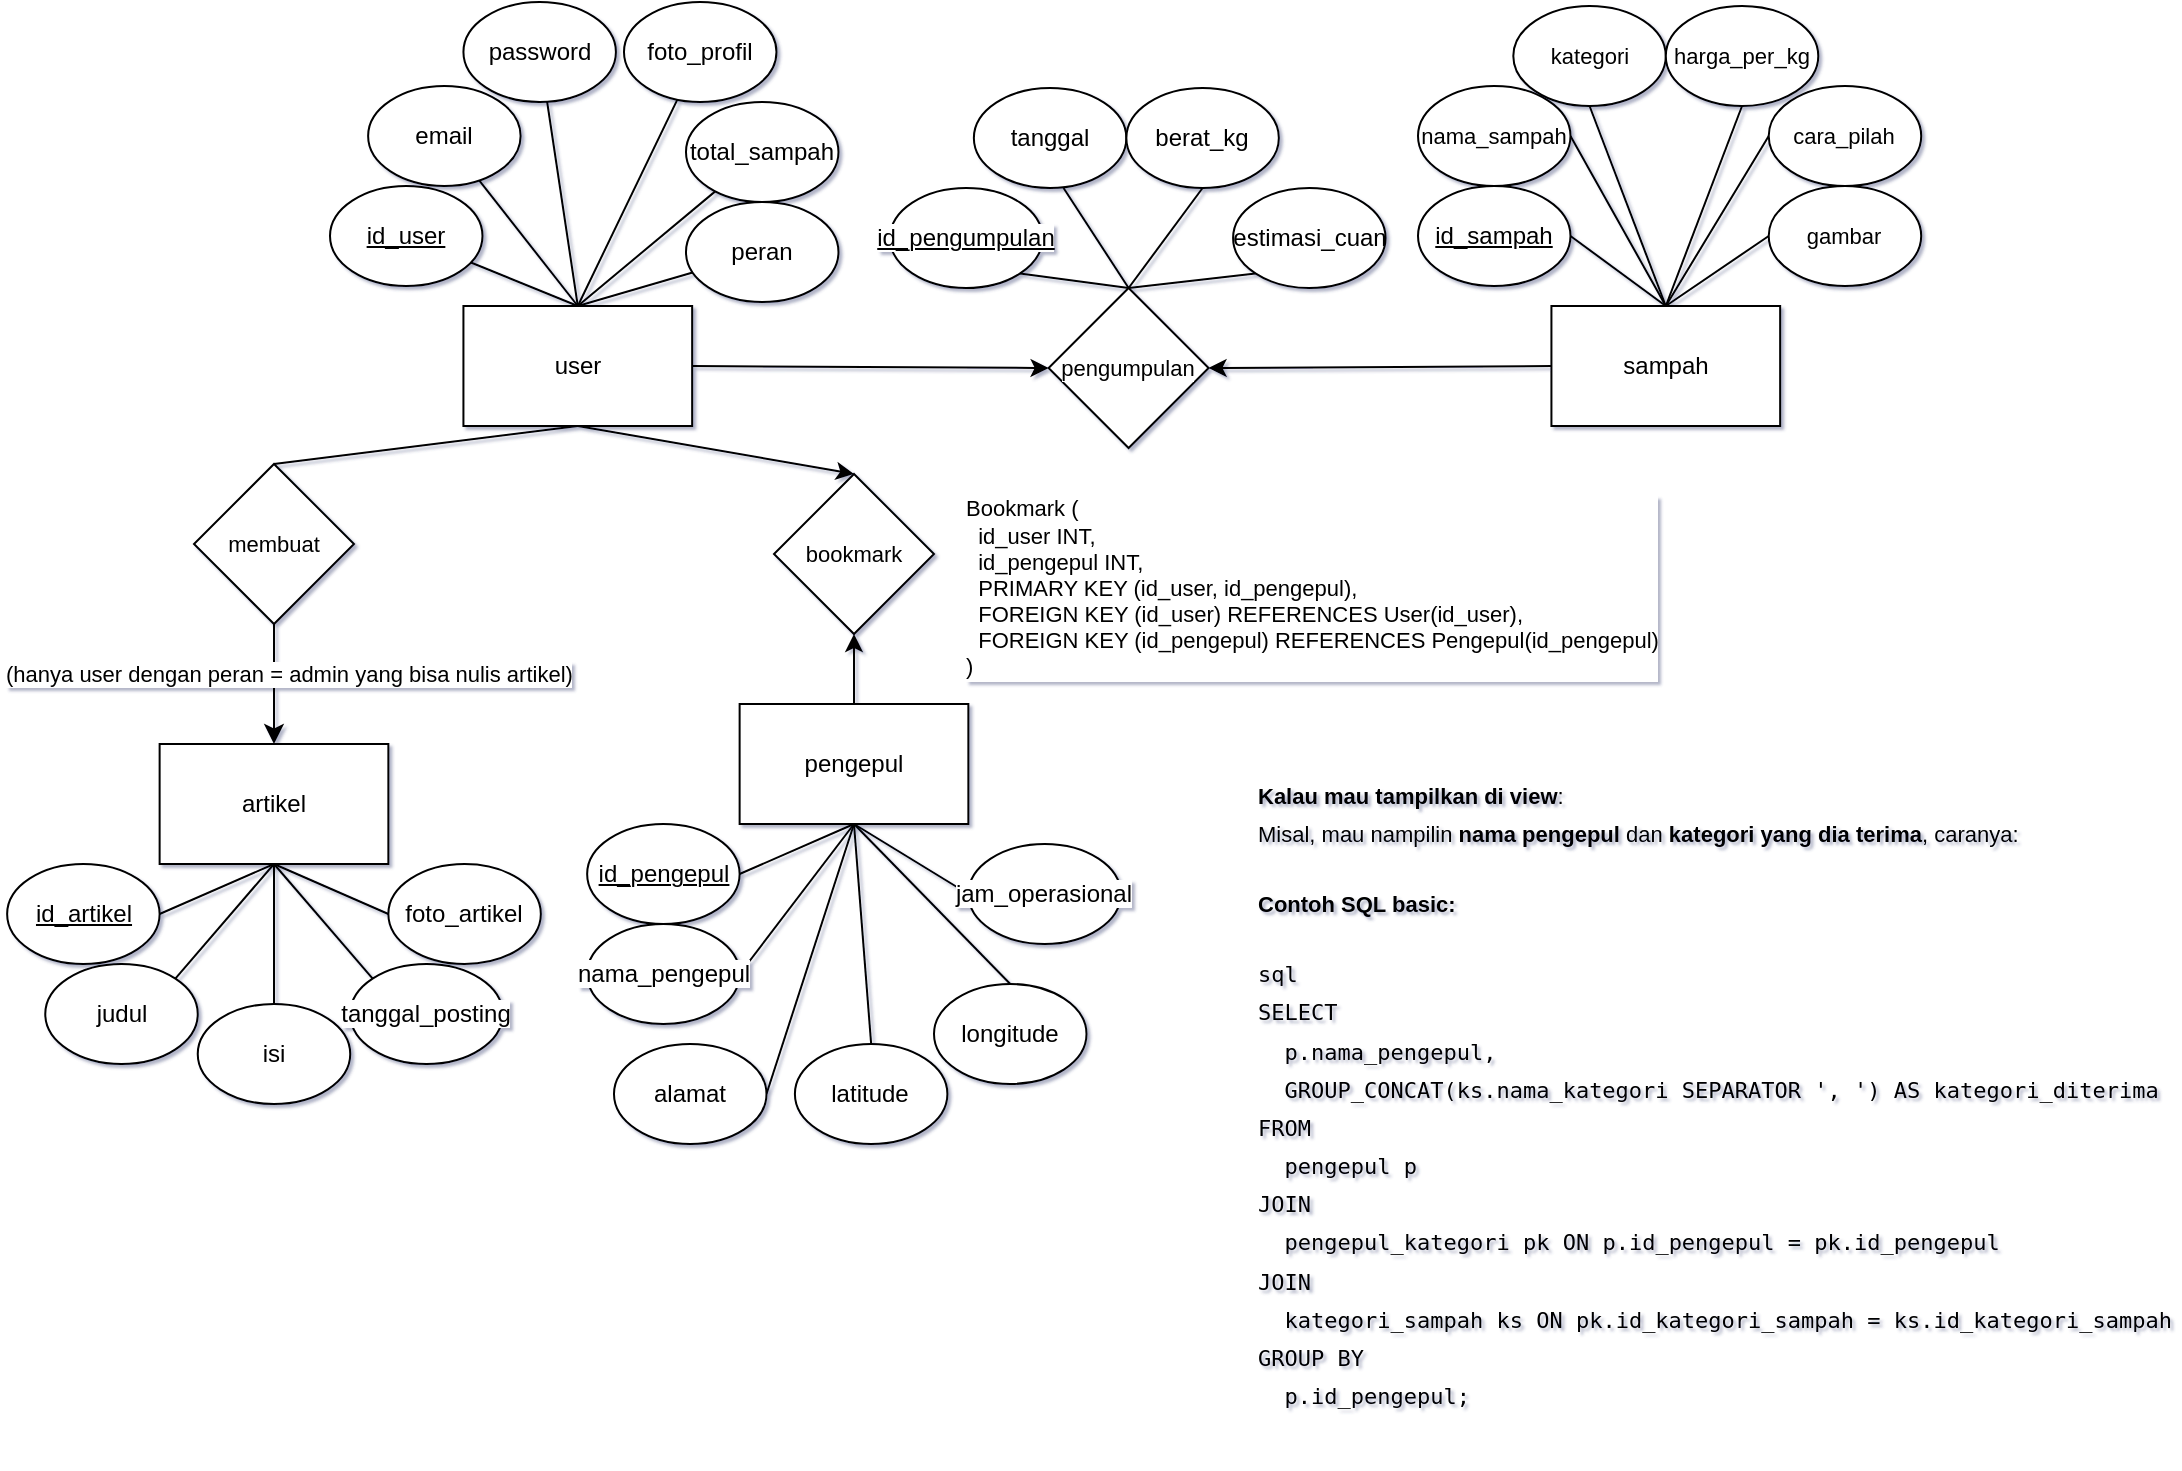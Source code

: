 <mxfile version="26.2.14">
  <diagram name="Halaman-1" id="1jP7CQmqH2I7gtZYVKXi">
    <mxGraphModel dx="1869" dy="610" grid="1" gridSize="10" guides="1" tooltips="1" connect="1" arrows="1" fold="1" page="1" pageScale="1" pageWidth="827" pageHeight="1169" background="none" math="0" shadow="1" adaptiveColors="none">
      <root>
        <mxCell id="0" />
        <mxCell id="1" parent="0" />
        <mxCell id="5mJazKWGb7rsvKPiT_g1-112" style="edgeStyle=none;shape=connector;rounded=0;orthogonalLoop=1;jettySize=auto;html=1;exitX=0.5;exitY=1;exitDx=0;exitDy=0;entryX=0.5;entryY=0;entryDx=0;entryDy=0;strokeColor=default;align=center;verticalAlign=middle;fontFamily=Helvetica;fontSize=11;fontColor=default;labelBackgroundColor=default;startFill=0;endArrow=classic;endSize=7;endFill=1;" parent="1" source="5mJazKWGb7rsvKPiT_g1-110" target="5mJazKWGb7rsvKPiT_g1-5" edge="1">
          <mxGeometry relative="1" as="geometry" />
        </mxCell>
        <mxCell id="5mJazKWGb7rsvKPiT_g1-110" value="membuat" style="rhombus;whiteSpace=wrap;html=1;fontFamily=Helvetica;fontSize=11;fontColor=default;labelBackgroundColor=default;" parent="1" vertex="1">
          <mxGeometry x="-160" y="280" width="80" height="80" as="geometry" />
        </mxCell>
        <mxCell id="5mJazKWGb7rsvKPiT_g1-111" style="edgeStyle=none;shape=connector;rounded=0;orthogonalLoop=1;jettySize=auto;html=1;exitX=0.5;exitY=1;exitDx=0;exitDy=0;entryX=0.5;entryY=0;entryDx=0;entryDy=0;strokeColor=default;align=center;verticalAlign=middle;fontFamily=Helvetica;fontSize=11;fontColor=default;labelBackgroundColor=default;startFill=0;endArrow=none;" parent="1" source="5mJazKWGb7rsvKPiT_g1-1" target="5mJazKWGb7rsvKPiT_g1-110" edge="1">
          <mxGeometry relative="1" as="geometry" />
        </mxCell>
        <mxCell id="5mJazKWGb7rsvKPiT_g1-84" value="" style="group;fillColor=none;gradientColor=none;" parent="1" connectable="0" vertex="1">
          <mxGeometry x="-253.43" y="420" width="266.854" height="180" as="geometry" />
        </mxCell>
        <mxCell id="5mJazKWGb7rsvKPiT_g1-5" value="artikel" style="whiteSpace=wrap;html=1;" parent="5mJazKWGb7rsvKPiT_g1-84" vertex="1">
          <mxGeometry x="76.244" width="114.366" height="60" as="geometry" />
        </mxCell>
        <mxCell id="5mJazKWGb7rsvKPiT_g1-59" style="edgeStyle=none;shape=connector;rounded=0;orthogonalLoop=1;jettySize=auto;html=1;exitX=1;exitY=0.5;exitDx=0;exitDy=0;entryX=0.5;entryY=1;entryDx=0;entryDy=0;strokeColor=default;align=center;verticalAlign=middle;fontFamily=Helvetica;fontSize=11;fontColor=default;labelBackgroundColor=default;startFill=0;endArrow=none;" parent="5mJazKWGb7rsvKPiT_g1-84" source="5mJazKWGb7rsvKPiT_g1-54" target="5mJazKWGb7rsvKPiT_g1-5" edge="1">
          <mxGeometry relative="1" as="geometry" />
        </mxCell>
        <mxCell id="5mJazKWGb7rsvKPiT_g1-54" value="&lt;u&gt;id_artikel&lt;/u&gt;" style="ellipse;whiteSpace=wrap;html=1;" parent="5mJazKWGb7rsvKPiT_g1-84" vertex="1">
          <mxGeometry y="60" width="76.244" height="50" as="geometry" />
        </mxCell>
        <mxCell id="5mJazKWGb7rsvKPiT_g1-60" style="edgeStyle=none;shape=connector;rounded=0;orthogonalLoop=1;jettySize=auto;html=1;exitX=1;exitY=0;exitDx=0;exitDy=0;entryX=0.5;entryY=1;entryDx=0;entryDy=0;strokeColor=default;align=center;verticalAlign=middle;fontFamily=Helvetica;fontSize=11;fontColor=default;labelBackgroundColor=default;startFill=0;endArrow=none;" parent="5mJazKWGb7rsvKPiT_g1-84" source="5mJazKWGb7rsvKPiT_g1-55" target="5mJazKWGb7rsvKPiT_g1-5" edge="1">
          <mxGeometry relative="1" as="geometry" />
        </mxCell>
        <mxCell id="5mJazKWGb7rsvKPiT_g1-55" value="judul" style="ellipse;whiteSpace=wrap;html=1;" parent="5mJazKWGb7rsvKPiT_g1-84" vertex="1">
          <mxGeometry x="19.061" y="110" width="76.244" height="50" as="geometry" />
        </mxCell>
        <mxCell id="5mJazKWGb7rsvKPiT_g1-61" style="edgeStyle=none;shape=connector;rounded=0;orthogonalLoop=1;jettySize=auto;html=1;exitX=0.5;exitY=0;exitDx=0;exitDy=0;entryX=0.5;entryY=1;entryDx=0;entryDy=0;strokeColor=default;align=center;verticalAlign=middle;fontFamily=Helvetica;fontSize=11;fontColor=default;labelBackgroundColor=default;startFill=0;endArrow=none;" parent="5mJazKWGb7rsvKPiT_g1-84" source="5mJazKWGb7rsvKPiT_g1-56" target="5mJazKWGb7rsvKPiT_g1-5" edge="1">
          <mxGeometry relative="1" as="geometry" />
        </mxCell>
        <mxCell id="5mJazKWGb7rsvKPiT_g1-56" value="isi" style="ellipse;whiteSpace=wrap;html=1;" parent="5mJazKWGb7rsvKPiT_g1-84" vertex="1">
          <mxGeometry x="95.305" y="130" width="76.244" height="50" as="geometry" />
        </mxCell>
        <mxCell id="5mJazKWGb7rsvKPiT_g1-62" style="edgeStyle=none;shape=connector;rounded=0;orthogonalLoop=1;jettySize=auto;html=1;exitX=0;exitY=0;exitDx=0;exitDy=0;entryX=0.5;entryY=1;entryDx=0;entryDy=0;strokeColor=default;align=center;verticalAlign=middle;fontFamily=Helvetica;fontSize=11;fontColor=default;labelBackgroundColor=default;startFill=0;endArrow=none;" parent="5mJazKWGb7rsvKPiT_g1-84" source="5mJazKWGb7rsvKPiT_g1-57" target="5mJazKWGb7rsvKPiT_g1-5" edge="1">
          <mxGeometry relative="1" as="geometry" />
        </mxCell>
        <mxCell id="5mJazKWGb7rsvKPiT_g1-57" value="&lt;span style=&quot;background-color: light-dark(#ffffff, var(--ge-dark-color, #121212));&quot;&gt;tanggal_posting&lt;/span&gt;" style="ellipse;whiteSpace=wrap;html=1;" parent="5mJazKWGb7rsvKPiT_g1-84" vertex="1">
          <mxGeometry x="171.549" y="110" width="76.244" height="50" as="geometry" />
        </mxCell>
        <mxCell id="5mJazKWGb7rsvKPiT_g1-63" style="edgeStyle=none;shape=connector;rounded=0;orthogonalLoop=1;jettySize=auto;html=1;exitX=0;exitY=0.5;exitDx=0;exitDy=0;entryX=0.5;entryY=1;entryDx=0;entryDy=0;strokeColor=default;align=center;verticalAlign=middle;fontFamily=Helvetica;fontSize=11;fontColor=default;labelBackgroundColor=default;startFill=0;endArrow=none;" parent="5mJazKWGb7rsvKPiT_g1-84" source="5mJazKWGb7rsvKPiT_g1-58" target="5mJazKWGb7rsvKPiT_g1-5" edge="1">
          <mxGeometry relative="1" as="geometry" />
        </mxCell>
        <mxCell id="5mJazKWGb7rsvKPiT_g1-58" value="&lt;span style=&quot;background-color: rgb(255, 255, 255);&quot;&gt;foto_artikel&lt;/span&gt;" style="ellipse;whiteSpace=wrap;html=1;" parent="5mJazKWGb7rsvKPiT_g1-84" vertex="1">
          <mxGeometry x="190.61" y="60" width="76.244" height="50" as="geometry" />
        </mxCell>
        <mxCell id="5mJazKWGb7rsvKPiT_g1-113" value="(hanya user dengan peran = admin yang bisa nulis artikel)" style="text;html=1;align=left;verticalAlign=middle;resizable=0;points=[];autosize=1;strokeColor=none;fillColor=none;fontFamily=Helvetica;fontSize=11;fontColor=default;labelBackgroundColor=default;" parent="1" vertex="1">
          <mxGeometry x="-256.43" y="370" width="310" height="30" as="geometry" />
        </mxCell>
        <mxCell id="5mJazKWGb7rsvKPiT_g1-31" value="" style="group" parent="1" connectable="0" vertex="1">
          <mxGeometry x="452.003" y="51" width="251.606" height="210" as="geometry" />
        </mxCell>
        <mxCell id="5mJazKWGb7rsvKPiT_g1-25" style="edgeStyle=none;shape=connector;rounded=0;orthogonalLoop=1;jettySize=auto;html=1;exitX=0.5;exitY=0;exitDx=0;exitDy=0;entryX=1;entryY=0.5;entryDx=0;entryDy=0;strokeColor=default;align=center;verticalAlign=middle;fontFamily=Helvetica;fontSize=11;fontColor=default;labelBackgroundColor=default;startFill=0;endArrow=none;" parent="5mJazKWGb7rsvKPiT_g1-31" source="5mJazKWGb7rsvKPiT_g1-2" target="5mJazKWGb7rsvKPiT_g1-19" edge="1">
          <mxGeometry relative="1" as="geometry" />
        </mxCell>
        <mxCell id="5mJazKWGb7rsvKPiT_g1-26" style="edgeStyle=none;shape=connector;rounded=0;orthogonalLoop=1;jettySize=auto;html=1;exitX=0.5;exitY=0;exitDx=0;exitDy=0;entryX=1;entryY=0.5;entryDx=0;entryDy=0;strokeColor=default;align=center;verticalAlign=middle;fontFamily=Helvetica;fontSize=11;fontColor=default;labelBackgroundColor=default;startFill=0;endArrow=none;" parent="5mJazKWGb7rsvKPiT_g1-31" source="5mJazKWGb7rsvKPiT_g1-2" target="5mJazKWGb7rsvKPiT_g1-20" edge="1">
          <mxGeometry relative="1" as="geometry" />
        </mxCell>
        <mxCell id="5mJazKWGb7rsvKPiT_g1-27" style="edgeStyle=none;shape=connector;rounded=0;orthogonalLoop=1;jettySize=auto;html=1;exitX=0.5;exitY=0;exitDx=0;exitDy=0;entryX=0.5;entryY=1;entryDx=0;entryDy=0;strokeColor=default;align=center;verticalAlign=middle;fontFamily=Helvetica;fontSize=11;fontColor=default;labelBackgroundColor=default;startFill=0;endArrow=none;" parent="5mJazKWGb7rsvKPiT_g1-31" source="5mJazKWGb7rsvKPiT_g1-2" target="5mJazKWGb7rsvKPiT_g1-21" edge="1">
          <mxGeometry relative="1" as="geometry" />
        </mxCell>
        <mxCell id="5mJazKWGb7rsvKPiT_g1-2" value="sampah" style="whiteSpace=wrap;html=1;" parent="5mJazKWGb7rsvKPiT_g1-31" vertex="1">
          <mxGeometry x="66.714" y="150" width="114.366" height="60" as="geometry" />
        </mxCell>
        <mxCell id="5mJazKWGb7rsvKPiT_g1-19" value="&lt;u&gt;id_sampah&lt;/u&gt;" style="ellipse;whiteSpace=wrap;html=1;" parent="5mJazKWGb7rsvKPiT_g1-31" vertex="1">
          <mxGeometry y="90" width="76.244" height="50" as="geometry" />
        </mxCell>
        <mxCell id="5mJazKWGb7rsvKPiT_g1-20" value="nama_sampah" style="ellipse;whiteSpace=wrap;html=1;fontFamily=Helvetica;fontSize=11;fontColor=default;labelBackgroundColor=default;" parent="5mJazKWGb7rsvKPiT_g1-31" vertex="1">
          <mxGeometry y="40" width="76.244" height="50" as="geometry" />
        </mxCell>
        <mxCell id="5mJazKWGb7rsvKPiT_g1-21" value="kategori" style="ellipse;whiteSpace=wrap;html=1;fontFamily=Helvetica;fontSize=11;fontColor=default;labelBackgroundColor=default;" parent="5mJazKWGb7rsvKPiT_g1-31" vertex="1">
          <mxGeometry x="47.653" width="76.244" height="50" as="geometry" />
        </mxCell>
        <mxCell id="5mJazKWGb7rsvKPiT_g1-28" style="edgeStyle=none;shape=connector;rounded=0;orthogonalLoop=1;jettySize=auto;html=1;exitX=0.5;exitY=1;exitDx=0;exitDy=0;entryX=0.5;entryY=0;entryDx=0;entryDy=0;strokeColor=default;align=center;verticalAlign=middle;fontFamily=Helvetica;fontSize=11;fontColor=default;labelBackgroundColor=default;startFill=0;endArrow=none;" parent="5mJazKWGb7rsvKPiT_g1-31" source="5mJazKWGb7rsvKPiT_g1-22" target="5mJazKWGb7rsvKPiT_g1-2" edge="1">
          <mxGeometry relative="1" as="geometry" />
        </mxCell>
        <mxCell id="5mJazKWGb7rsvKPiT_g1-22" value="harga_per_kg" style="ellipse;whiteSpace=wrap;html=1;fontFamily=Helvetica;fontSize=11;fontColor=default;labelBackgroundColor=default;" parent="5mJazKWGb7rsvKPiT_g1-31" vertex="1">
          <mxGeometry x="123.897" width="76.244" height="50" as="geometry" />
        </mxCell>
        <mxCell id="5mJazKWGb7rsvKPiT_g1-29" style="edgeStyle=none;shape=connector;rounded=0;orthogonalLoop=1;jettySize=auto;html=1;exitX=0;exitY=0.5;exitDx=0;exitDy=0;entryX=0.5;entryY=0;entryDx=0;entryDy=0;strokeColor=default;align=center;verticalAlign=middle;fontFamily=Helvetica;fontSize=11;fontColor=default;labelBackgroundColor=default;startFill=0;endArrow=none;" parent="5mJazKWGb7rsvKPiT_g1-31" source="5mJazKWGb7rsvKPiT_g1-23" target="5mJazKWGb7rsvKPiT_g1-2" edge="1">
          <mxGeometry relative="1" as="geometry" />
        </mxCell>
        <mxCell id="5mJazKWGb7rsvKPiT_g1-23" value="cara_pilah" style="ellipse;whiteSpace=wrap;html=1;fontFamily=Helvetica;fontSize=11;fontColor=default;labelBackgroundColor=default;" parent="5mJazKWGb7rsvKPiT_g1-31" vertex="1">
          <mxGeometry x="175.362" y="40" width="76.244" height="50" as="geometry" />
        </mxCell>
        <mxCell id="5mJazKWGb7rsvKPiT_g1-30" style="edgeStyle=none;shape=connector;rounded=0;orthogonalLoop=1;jettySize=auto;html=1;exitX=0;exitY=0.5;exitDx=0;exitDy=0;entryX=0.5;entryY=0;entryDx=0;entryDy=0;strokeColor=default;align=center;verticalAlign=middle;fontFamily=Helvetica;fontSize=11;fontColor=default;labelBackgroundColor=default;startFill=0;endArrow=none;" parent="5mJazKWGb7rsvKPiT_g1-31" source="5mJazKWGb7rsvKPiT_g1-24" target="5mJazKWGb7rsvKPiT_g1-2" edge="1">
          <mxGeometry relative="1" as="geometry" />
        </mxCell>
        <mxCell id="5mJazKWGb7rsvKPiT_g1-24" value="gambar" style="ellipse;whiteSpace=wrap;html=1;fontFamily=Helvetica;fontSize=11;fontColor=default;labelBackgroundColor=default;" parent="5mJazKWGb7rsvKPiT_g1-31" vertex="1">
          <mxGeometry x="175.362" y="90" width="76.244" height="50" as="geometry" />
        </mxCell>
        <mxCell id="5mJazKWGb7rsvKPiT_g1-32" value="" style="group" parent="1" connectable="0" vertex="1">
          <mxGeometry x="-91.999" y="51" width="254.243" height="210" as="geometry" />
        </mxCell>
        <mxCell id="5mJazKWGb7rsvKPiT_g1-1" value="user" style="whiteSpace=wrap;html=1;" parent="5mJazKWGb7rsvKPiT_g1-32" vertex="1">
          <mxGeometry x="66.714" y="150" width="114.366" height="60" as="geometry" />
        </mxCell>
        <mxCell id="5mJazKWGb7rsvKPiT_g1-109" style="edgeStyle=none;shape=connector;rounded=0;orthogonalLoop=1;jettySize=auto;html=1;entryX=0.5;entryY=0;entryDx=0;entryDy=0;strokeColor=default;align=center;verticalAlign=middle;fontFamily=Helvetica;fontSize=11;fontColor=default;labelBackgroundColor=default;startFill=0;endArrow=none;" parent="5mJazKWGb7rsvKPiT_g1-32" source="5mJazKWGb7rsvKPiT_g1-8" target="5mJazKWGb7rsvKPiT_g1-1" edge="1">
          <mxGeometry relative="1" as="geometry" />
        </mxCell>
        <mxCell id="5mJazKWGb7rsvKPiT_g1-8" value="&lt;u&gt;id_user&lt;/u&gt;" style="ellipse;whiteSpace=wrap;html=1;" parent="5mJazKWGb7rsvKPiT_g1-32" vertex="1">
          <mxGeometry y="90" width="76.244" height="50" as="geometry" />
        </mxCell>
        <mxCell id="5mJazKWGb7rsvKPiT_g1-108" style="edgeStyle=none;shape=connector;rounded=0;orthogonalLoop=1;jettySize=auto;html=1;entryX=0.5;entryY=0;entryDx=0;entryDy=0;strokeColor=default;align=center;verticalAlign=middle;fontFamily=Helvetica;fontSize=11;fontColor=default;labelBackgroundColor=default;startFill=0;endArrow=none;" parent="5mJazKWGb7rsvKPiT_g1-32" source="5mJazKWGb7rsvKPiT_g1-9" target="5mJazKWGb7rsvKPiT_g1-1" edge="1">
          <mxGeometry relative="1" as="geometry" />
        </mxCell>
        <mxCell id="5mJazKWGb7rsvKPiT_g1-9" value="email" style="ellipse;whiteSpace=wrap;html=1;" parent="5mJazKWGb7rsvKPiT_g1-32" vertex="1">
          <mxGeometry x="19.061" y="40" width="76.244" height="50" as="geometry" />
        </mxCell>
        <mxCell id="5mJazKWGb7rsvKPiT_g1-105" style="edgeStyle=none;shape=connector;rounded=0;orthogonalLoop=1;jettySize=auto;html=1;entryX=0.5;entryY=0;entryDx=0;entryDy=0;strokeColor=default;align=center;verticalAlign=middle;fontFamily=Helvetica;fontSize=11;fontColor=default;labelBackgroundColor=default;startFill=0;endArrow=none;" parent="5mJazKWGb7rsvKPiT_g1-32" source="5mJazKWGb7rsvKPiT_g1-11" target="5mJazKWGb7rsvKPiT_g1-1" edge="1">
          <mxGeometry relative="1" as="geometry" />
        </mxCell>
        <mxCell id="5mJazKWGb7rsvKPiT_g1-11" value="password" style="ellipse;whiteSpace=wrap;html=1;" parent="5mJazKWGb7rsvKPiT_g1-32" vertex="1">
          <mxGeometry x="66.715" y="-2" width="76.244" height="50" as="geometry" />
        </mxCell>
        <mxCell id="5mJazKWGb7rsvKPiT_g1-104" style="edgeStyle=none;shape=connector;rounded=0;orthogonalLoop=1;jettySize=auto;html=1;entryX=0.5;entryY=0;entryDx=0;entryDy=0;strokeColor=default;align=center;verticalAlign=middle;fontFamily=Helvetica;fontSize=11;fontColor=default;labelBackgroundColor=default;startFill=0;endArrow=none;" parent="5mJazKWGb7rsvKPiT_g1-32" source="5mJazKWGb7rsvKPiT_g1-12" target="5mJazKWGb7rsvKPiT_g1-1" edge="1">
          <mxGeometry relative="1" as="geometry" />
        </mxCell>
        <mxCell id="5mJazKWGb7rsvKPiT_g1-12" value="foto_profil" style="ellipse;whiteSpace=wrap;html=1;" parent="5mJazKWGb7rsvKPiT_g1-32" vertex="1">
          <mxGeometry x="146.998" y="-2" width="76.244" height="50" as="geometry" />
        </mxCell>
        <mxCell id="5mJazKWGb7rsvKPiT_g1-103" style="edgeStyle=none;shape=connector;rounded=0;orthogonalLoop=1;jettySize=auto;html=1;entryX=0.5;entryY=0;entryDx=0;entryDy=0;strokeColor=default;align=center;verticalAlign=middle;fontFamily=Helvetica;fontSize=11;fontColor=default;labelBackgroundColor=default;startFill=0;endArrow=none;" parent="5mJazKWGb7rsvKPiT_g1-32" source="5mJazKWGb7rsvKPiT_g1-13" target="5mJazKWGb7rsvKPiT_g1-1" edge="1">
          <mxGeometry relative="1" as="geometry" />
        </mxCell>
        <mxCell id="5mJazKWGb7rsvKPiT_g1-13" value="total_sampah" style="ellipse;whiteSpace=wrap;html=1;" parent="5mJazKWGb7rsvKPiT_g1-32" vertex="1">
          <mxGeometry x="177.999" y="48" width="76.244" height="50" as="geometry" />
        </mxCell>
        <mxCell id="5mJazKWGb7rsvKPiT_g1-102" style="edgeStyle=none;shape=connector;rounded=0;orthogonalLoop=1;jettySize=auto;html=1;entryX=0.5;entryY=0;entryDx=0;entryDy=0;strokeColor=default;align=center;verticalAlign=middle;fontFamily=Helvetica;fontSize=11;fontColor=default;labelBackgroundColor=default;startFill=0;endArrow=none;" parent="5mJazKWGb7rsvKPiT_g1-32" source="5mJazKWGb7rsvKPiT_g1-100" target="5mJazKWGb7rsvKPiT_g1-1" edge="1">
          <mxGeometry relative="1" as="geometry" />
        </mxCell>
        <mxCell id="5mJazKWGb7rsvKPiT_g1-100" value="peran" style="ellipse;whiteSpace=wrap;html=1;" parent="5mJazKWGb7rsvKPiT_g1-32" vertex="1">
          <mxGeometry x="177.999" y="98" width="76.244" height="50" as="geometry" />
        </mxCell>
        <mxCell id="5mJazKWGb7rsvKPiT_g1-44" value="" style="group" parent="1" connectable="0" vertex="1">
          <mxGeometry x="188.0" y="92" width="247.793" height="193" as="geometry" />
        </mxCell>
        <mxCell id="5mJazKWGb7rsvKPiT_g1-33" value="&lt;u style=&quot;background-color: light-dark(#ffffff, var(--ge-dark-color, #121212));&quot;&gt;id_pengumpulan&lt;/u&gt;" style="ellipse;whiteSpace=wrap;html=1;labelBackgroundColor=none;" parent="5mJazKWGb7rsvKPiT_g1-44" vertex="1">
          <mxGeometry y="50" width="76.244" height="50" as="geometry" />
        </mxCell>
        <mxCell id="5mJazKWGb7rsvKPiT_g1-35" value="tanggal" style="ellipse;whiteSpace=wrap;html=1;" parent="5mJazKWGb7rsvKPiT_g1-44" vertex="1">
          <mxGeometry x="41.934" width="76.244" height="50" as="geometry" />
        </mxCell>
        <mxCell id="5mJazKWGb7rsvKPiT_g1-36" value="berat_kg" style="ellipse;whiteSpace=wrap;html=1;" parent="5mJazKWGb7rsvKPiT_g1-44" vertex="1">
          <mxGeometry x="118.178" width="76.244" height="50" as="geometry" />
        </mxCell>
        <mxCell id="5mJazKWGb7rsvKPiT_g1-37" value="estimasi_cuan" style="ellipse;whiteSpace=wrap;html=1;" parent="5mJazKWGb7rsvKPiT_g1-44" vertex="1">
          <mxGeometry x="171.549" y="50" width="76.244" height="50" as="geometry" />
        </mxCell>
        <mxCell id="5mJazKWGb7rsvKPiT_g1-42" style="edgeStyle=none;shape=connector;rounded=0;orthogonalLoop=1;jettySize=auto;html=1;exitX=1;exitY=1;exitDx=0;exitDy=0;entryX=0.5;entryY=0;entryDx=0;entryDy=0;strokeColor=default;align=center;verticalAlign=middle;fontFamily=Helvetica;fontSize=11;fontColor=default;labelBackgroundColor=default;startFill=0;endArrow=none;" parent="5mJazKWGb7rsvKPiT_g1-44" source="5mJazKWGb7rsvKPiT_g1-33" target="5mJazKWGb7rsvKPiT_g1-95" edge="1">
          <mxGeometry relative="1" as="geometry">
            <mxPoint x="119.3" y="110.0" as="targetPoint" />
          </mxGeometry>
        </mxCell>
        <mxCell id="5mJazKWGb7rsvKPiT_g1-40" style="edgeStyle=none;shape=connector;rounded=0;orthogonalLoop=1;jettySize=auto;html=1;exitX=0.5;exitY=0;exitDx=0;exitDy=0;entryX=0.588;entryY=1;entryDx=0;entryDy=0;entryPerimeter=0;strokeColor=default;align=center;verticalAlign=middle;fontFamily=Helvetica;fontSize=11;fontColor=default;labelBackgroundColor=default;startFill=0;endArrow=none;" parent="5mJazKWGb7rsvKPiT_g1-44" source="5mJazKWGb7rsvKPiT_g1-95" target="5mJazKWGb7rsvKPiT_g1-35" edge="1">
          <mxGeometry relative="1" as="geometry">
            <mxPoint x="119.3" y="110.0" as="sourcePoint" />
          </mxGeometry>
        </mxCell>
        <mxCell id="5mJazKWGb7rsvKPiT_g1-38" style="edgeStyle=none;shape=connector;rounded=0;orthogonalLoop=1;jettySize=auto;html=1;exitX=0.5;exitY=0;exitDx=0;exitDy=0;entryX=0.5;entryY=1;entryDx=0;entryDy=0;strokeColor=default;align=center;verticalAlign=middle;fontFamily=Helvetica;fontSize=11;fontColor=default;labelBackgroundColor=default;startFill=0;endArrow=none;" parent="5mJazKWGb7rsvKPiT_g1-44" source="5mJazKWGb7rsvKPiT_g1-95" target="5mJazKWGb7rsvKPiT_g1-36" edge="1">
          <mxGeometry relative="1" as="geometry">
            <mxPoint x="119.3" y="110.0" as="sourcePoint" />
          </mxGeometry>
        </mxCell>
        <mxCell id="5mJazKWGb7rsvKPiT_g1-41" style="edgeStyle=none;shape=connector;rounded=0;orthogonalLoop=1;jettySize=auto;html=1;exitX=0;exitY=1;exitDx=0;exitDy=0;entryX=0.5;entryY=0;entryDx=0;entryDy=0;strokeColor=default;align=center;verticalAlign=middle;fontFamily=Helvetica;fontSize=11;fontColor=default;labelBackgroundColor=default;startFill=0;endArrow=none;" parent="5mJazKWGb7rsvKPiT_g1-44" source="5mJazKWGb7rsvKPiT_g1-37" target="5mJazKWGb7rsvKPiT_g1-95" edge="1">
          <mxGeometry relative="1" as="geometry">
            <mxPoint x="119.3" y="110.0" as="targetPoint" />
          </mxGeometry>
        </mxCell>
        <mxCell id="5mJazKWGb7rsvKPiT_g1-95" value="pengumpulan" style="rhombus;whiteSpace=wrap;html=1;fontFamily=Helvetica;fontSize=11;fontColor=default;labelBackgroundColor=default;" parent="5mJazKWGb7rsvKPiT_g1-44" vertex="1">
          <mxGeometry x="79.3" y="100" width="80" height="80" as="geometry" />
        </mxCell>
        <mxCell id="5mJazKWGb7rsvKPiT_g1-81" value="" style="group" parent="1" connectable="0" vertex="1">
          <mxGeometry x="36.571" y="400" width="284.005" height="210" as="geometry" />
        </mxCell>
        <mxCell id="5mJazKWGb7rsvKPiT_g1-3" value="pengepul" style="whiteSpace=wrap;html=1;" parent="5mJazKWGb7rsvKPiT_g1-81" vertex="1">
          <mxGeometry x="76.244" width="114.366" height="60" as="geometry" />
        </mxCell>
        <mxCell id="5mJazKWGb7rsvKPiT_g1-74" style="edgeStyle=none;shape=connector;rounded=0;orthogonalLoop=1;jettySize=auto;html=1;exitX=1;exitY=0.5;exitDx=0;exitDy=0;entryX=0.5;entryY=1;entryDx=0;entryDy=0;strokeColor=default;align=center;verticalAlign=middle;fontFamily=Helvetica;fontSize=11;fontColor=default;labelBackgroundColor=default;startFill=0;endArrow=none;" parent="5mJazKWGb7rsvKPiT_g1-81" source="5mJazKWGb7rsvKPiT_g1-66" target="5mJazKWGb7rsvKPiT_g1-3" edge="1">
          <mxGeometry relative="1" as="geometry" />
        </mxCell>
        <mxCell id="5mJazKWGb7rsvKPiT_g1-66" value="&lt;u&gt;id_pengepul&lt;/u&gt;" style="ellipse;whiteSpace=wrap;html=1;" parent="5mJazKWGb7rsvKPiT_g1-81" vertex="1">
          <mxGeometry y="60" width="76.244" height="50" as="geometry" />
        </mxCell>
        <mxCell id="5mJazKWGb7rsvKPiT_g1-75" style="edgeStyle=none;shape=connector;rounded=0;orthogonalLoop=1;jettySize=auto;html=1;exitX=1;exitY=0.5;exitDx=0;exitDy=0;strokeColor=default;align=center;verticalAlign=middle;fontFamily=Helvetica;fontSize=11;fontColor=default;labelBackgroundColor=default;startFill=0;endArrow=none;entryX=0.5;entryY=1;entryDx=0;entryDy=0;" parent="5mJazKWGb7rsvKPiT_g1-81" source="5mJazKWGb7rsvKPiT_g1-68" target="5mJazKWGb7rsvKPiT_g1-3" edge="1">
          <mxGeometry relative="1" as="geometry">
            <mxPoint x="141.052" y="80" as="targetPoint" />
          </mxGeometry>
        </mxCell>
        <mxCell id="5mJazKWGb7rsvKPiT_g1-68" value="&lt;span style=&quot;background-color: light-dark(#ffffff, var(--ge-dark-color, #121212));&quot;&gt;nama_pengepul&lt;/span&gt;" style="ellipse;whiteSpace=wrap;html=1;" parent="5mJazKWGb7rsvKPiT_g1-81" vertex="1">
          <mxGeometry y="110" width="76.244" height="50" as="geometry" />
        </mxCell>
        <mxCell id="5mJazKWGb7rsvKPiT_g1-76" style="edgeStyle=none;shape=connector;rounded=0;orthogonalLoop=1;jettySize=auto;html=1;exitX=1;exitY=0.5;exitDx=0;exitDy=0;entryX=0.5;entryY=1;entryDx=0;entryDy=0;strokeColor=default;align=center;verticalAlign=middle;fontFamily=Helvetica;fontSize=11;fontColor=default;labelBackgroundColor=default;startFill=0;endArrow=none;" parent="5mJazKWGb7rsvKPiT_g1-81" source="5mJazKWGb7rsvKPiT_g1-69" target="5mJazKWGb7rsvKPiT_g1-3" edge="1">
          <mxGeometry relative="1" as="geometry" />
        </mxCell>
        <mxCell id="5mJazKWGb7rsvKPiT_g1-69" value="&lt;span style=&quot;background-color: light-dark(#ffffff, var(--ge-dark-color, #121212));&quot;&gt;alamat&lt;/span&gt;" style="ellipse;whiteSpace=wrap;html=1;" parent="5mJazKWGb7rsvKPiT_g1-81" vertex="1">
          <mxGeometry x="13.427" y="170" width="76.244" height="50" as="geometry" />
        </mxCell>
        <mxCell id="5mJazKWGb7rsvKPiT_g1-77" style="edgeStyle=none;shape=connector;rounded=0;orthogonalLoop=1;jettySize=auto;html=1;exitX=0.5;exitY=0;exitDx=0;exitDy=0;entryX=0.5;entryY=1;entryDx=0;entryDy=0;strokeColor=default;align=center;verticalAlign=middle;fontFamily=Helvetica;fontSize=11;fontColor=default;labelBackgroundColor=default;startFill=0;endArrow=none;" parent="5mJazKWGb7rsvKPiT_g1-81" source="5mJazKWGb7rsvKPiT_g1-70" target="5mJazKWGb7rsvKPiT_g1-3" edge="1">
          <mxGeometry relative="1" as="geometry" />
        </mxCell>
        <mxCell id="5mJazKWGb7rsvKPiT_g1-70" value="latitude" style="ellipse;whiteSpace=wrap;html=1;" parent="5mJazKWGb7rsvKPiT_g1-81" vertex="1">
          <mxGeometry x="103.881" y="170" width="76.244" height="50" as="geometry" />
        </mxCell>
        <mxCell id="5mJazKWGb7rsvKPiT_g1-78" style="edgeStyle=none;shape=connector;rounded=0;orthogonalLoop=1;jettySize=auto;html=1;exitX=0;exitY=0.5;exitDx=0;exitDy=0;entryX=0.5;entryY=1;entryDx=0;entryDy=0;strokeColor=default;align=center;verticalAlign=middle;fontFamily=Helvetica;fontSize=11;fontColor=default;labelBackgroundColor=default;startFill=0;endArrow=none;" parent="5mJazKWGb7rsvKPiT_g1-81" source="5mJazKWGb7rsvKPiT_g1-72" target="5mJazKWGb7rsvKPiT_g1-3" edge="1">
          <mxGeometry relative="1" as="geometry" />
        </mxCell>
        <mxCell id="5mJazKWGb7rsvKPiT_g1-72" value="&lt;span style=&quot;background-color: light-dark(#ffffff, var(--ge-dark-color, #121212));&quot;&gt;jam_operasional&lt;/span&gt;" style="ellipse;whiteSpace=wrap;html=1;" parent="5mJazKWGb7rsvKPiT_g1-81" vertex="1">
          <mxGeometry x="190.61" y="70" width="76.244" height="50" as="geometry" />
        </mxCell>
        <mxCell id="P96W1JgretgnkbomRMR9-4" style="edgeStyle=none;curved=1;rounded=0;orthogonalLoop=1;jettySize=auto;html=1;exitX=0.5;exitY=0;exitDx=0;exitDy=0;entryX=0.5;entryY=1;entryDx=0;entryDy=0;fontSize=12;startSize=8;endSize=8;endArrow=none;startFill=0;" parent="5mJazKWGb7rsvKPiT_g1-81" source="P96W1JgretgnkbomRMR9-3" target="5mJazKWGb7rsvKPiT_g1-3" edge="1">
          <mxGeometry relative="1" as="geometry" />
        </mxCell>
        <mxCell id="P96W1JgretgnkbomRMR9-3" value="longitude" style="ellipse;whiteSpace=wrap;html=1;" parent="5mJazKWGb7rsvKPiT_g1-81" vertex="1">
          <mxGeometry x="173.431" y="140" width="76.244" height="50" as="geometry" />
        </mxCell>
        <mxCell id="5mJazKWGb7rsvKPiT_g1-94" style="edgeStyle=none;shape=connector;rounded=0;orthogonalLoop=1;jettySize=auto;html=1;strokeColor=default;align=center;verticalAlign=middle;fontFamily=Helvetica;fontSize=11;fontColor=default;labelBackgroundColor=default;startFill=0;endArrow=classic;endFill=1;exitX=0;exitY=0.5;exitDx=0;exitDy=0;entryX=1;entryY=0.5;entryDx=0;entryDy=0;" parent="1" source="5mJazKWGb7rsvKPiT_g1-2" target="5mJazKWGb7rsvKPiT_g1-95" edge="1">
          <mxGeometry relative="1" as="geometry">
            <mxPoint x="593" y="232" as="sourcePoint" />
            <mxPoint x="423" y="271" as="targetPoint" />
          </mxGeometry>
        </mxCell>
        <mxCell id="5mJazKWGb7rsvKPiT_g1-96" style="edgeStyle=none;shape=connector;rounded=0;orthogonalLoop=1;jettySize=auto;html=1;exitX=1;exitY=0.5;exitDx=0;exitDy=0;entryX=0;entryY=0.5;entryDx=0;entryDy=0;strokeColor=default;align=center;verticalAlign=middle;fontFamily=Helvetica;fontSize=11;fontColor=default;labelBackgroundColor=default;startFill=0;endArrow=classic;endFill=1;" parent="1" source="5mJazKWGb7rsvKPiT_g1-1" target="5mJazKWGb7rsvKPiT_g1-95" edge="1">
          <mxGeometry relative="1" as="geometry" />
        </mxCell>
        <mxCell id="5mJazKWGb7rsvKPiT_g1-97" value="&lt;div&gt;Bookmark (&lt;/div&gt;&lt;div&gt;&amp;nbsp; id_user INT,&lt;/div&gt;&lt;div&gt;&amp;nbsp; id_pengepul INT,&lt;/div&gt;&lt;div&gt;&amp;nbsp; PRIMARY KEY (id_user, id_pengepul),&lt;/div&gt;&lt;div&gt;&amp;nbsp; FOREIGN KEY (id_user) REFERENCES User(id_user),&lt;/div&gt;&lt;div&gt;&amp;nbsp; FOREIGN KEY (id_pengepul) REFERENCES Pengepul(id_pengepul)&lt;/div&gt;&lt;div&gt;)&lt;/div&gt;" style="text;html=1;align=left;verticalAlign=middle;resizable=0;points=[];autosize=1;strokeColor=none;fillColor=none;fontFamily=Helvetica;fontSize=11;fontColor=default;labelBackgroundColor=default;" parent="1" vertex="1">
          <mxGeometry x="224" y="290" width="364" height="104" as="geometry" />
        </mxCell>
        <mxCell id="5mJazKWGb7rsvKPiT_g1-87" value="bookmark" style="rhombus;whiteSpace=wrap;html=1;fontFamily=Helvetica;fontSize=11;fontColor=default;labelBackgroundColor=default;" parent="1" vertex="1">
          <mxGeometry x="130" y="285" width="80" height="80" as="geometry" />
        </mxCell>
        <mxCell id="5mJazKWGb7rsvKPiT_g1-51" style="edgeStyle=none;shape=connector;rounded=0;orthogonalLoop=1;jettySize=auto;html=1;exitX=0.5;exitY=1;exitDx=0;exitDy=0;entryX=0.5;entryY=0;entryDx=0;entryDy=0;strokeColor=default;align=center;verticalAlign=middle;fontFamily=Helvetica;fontSize=11;fontColor=default;labelBackgroundColor=default;startFill=0;endArrow=classic;endFill=1;" parent="1" source="5mJazKWGb7rsvKPiT_g1-1" target="5mJazKWGb7rsvKPiT_g1-87" edge="1">
          <mxGeometry relative="1" as="geometry">
            <mxPoint x="316.413" y="391" as="targetPoint" />
          </mxGeometry>
        </mxCell>
        <mxCell id="5mJazKWGb7rsvKPiT_g1-52" style="edgeStyle=none;shape=connector;rounded=0;orthogonalLoop=1;jettySize=auto;html=1;exitX=0.5;exitY=0;exitDx=0;exitDy=0;entryX=0.5;entryY=1;entryDx=0;entryDy=0;strokeColor=default;align=center;verticalAlign=middle;fontFamily=Helvetica;fontSize=11;fontColor=default;labelBackgroundColor=default;startFill=0;endArrow=classic;endFill=1;" parent="1" source="5mJazKWGb7rsvKPiT_g1-3" target="5mJazKWGb7rsvKPiT_g1-87" edge="1">
          <mxGeometry relative="1" as="geometry">
            <mxPoint x="430.779" y="391" as="targetPoint" />
          </mxGeometry>
        </mxCell>
        <mxCell id="P96W1JgretgnkbomRMR9-6" value="&lt;p class=&quot;&quot; data-end=&quot;388&quot; data-start=&quot;275&quot;&gt;&lt;font style=&quot;font-size: 11px;&quot;&gt;&lt;strong data-end=&quot;306&quot; data-start=&quot;275&quot;&gt;Kalau mau tampilkan di view&lt;/strong&gt;:&lt;br&gt;Misal, mau nampilin &lt;strong data-end=&quot;345&quot; data-start=&quot;328&quot;&gt;nama pengepul&lt;/strong&gt; dan &lt;strong data-end=&quot;378&quot; data-start=&quot;350&quot;&gt;kategori yang dia terima&lt;/strong&gt;, caranya:&lt;/font&gt;&lt;/p&gt;&lt;p class=&quot;&quot; data-end=&quot;411&quot; data-start=&quot;390&quot;&gt;&lt;strong data-end=&quot;411&quot; data-start=&quot;390&quot;&gt;&lt;font style=&quot;font-size: 11px;&quot;&gt;Contoh SQL basic:&lt;/font&gt;&lt;/strong&gt;&lt;/p&gt;&lt;pre data-end=&quot;704&quot; data-start=&quot;413&quot; class=&quot;overflow-visible!&quot;&gt;&lt;div class=&quot;contain-inline-size rounded-md border-[0.5px] border-token-border-medium relative bg-token-sidebar-surface-primary&quot;&gt;&lt;div class=&quot;flex items-center text-token-text-secondary px-4 py-2 text-xs font-sans justify-between h-9 bg-token-sidebar-surface-primary dark:bg-token-main-surface-secondary select-none rounded-t-[5px]&quot;&gt;&lt;font style=&quot;font-size: 11px;&quot;&gt;sql&lt;/font&gt;&lt;/div&gt;&lt;div dir=&quot;ltr&quot; class=&quot;overflow-y-auto p-4&quot;&gt;&lt;code class=&quot;whitespace-pre! language-sql&quot;&gt;&lt;font style=&quot;font-size: 11px;&quot;&gt;&lt;span class=&quot;hljs-keyword&quot;&gt;SELECT&lt;/span&gt; &lt;br&gt;  p.nama_pengepul,&lt;br&gt;  GROUP_CONCAT(ks.nama_kategori SEPARATOR &lt;span class=&quot;hljs-string&quot;&gt;&#39;, &#39;&lt;/span&gt;) &lt;span class=&quot;hljs-keyword&quot;&gt;AS&lt;/span&gt; kategori_diterima&lt;br&gt;&lt;span class=&quot;hljs-keyword&quot;&gt;FROM&lt;/span&gt; &lt;br&gt;  pengepul p&lt;br&gt;&lt;span class=&quot;hljs-keyword&quot;&gt;JOIN&lt;/span&gt; &lt;br&gt;  pengepul_kategori pk &lt;span class=&quot;hljs-keyword&quot;&gt;ON&lt;/span&gt; p.id_pengepul &lt;span class=&quot;hljs-operator&quot;&gt;=&lt;/span&gt; pk.id_pengepul&lt;br&gt;&lt;span class=&quot;hljs-keyword&quot;&gt;JOIN&lt;/span&gt; &lt;br&gt;  kategori_sampah ks &lt;span class=&quot;hljs-keyword&quot;&gt;ON&lt;/span&gt; pk.id_kategori_sampah &lt;span class=&quot;hljs-operator&quot;&gt;=&lt;/span&gt; ks.id_kategori_sampah&lt;br&gt;&lt;span class=&quot;hljs-keyword&quot;&gt;GROUP&lt;/span&gt; &lt;span class=&quot;hljs-keyword&quot;&gt;BY&lt;/span&gt; &lt;br&gt;  p.id_pengepul;&lt;/font&gt;&lt;/code&gt;&lt;/div&gt;&lt;/div&gt;&lt;/pre&gt;" style="text;html=1;align=left;verticalAlign=middle;resizable=0;points=[];autosize=1;strokeColor=none;fillColor=none;fontSize=16;" parent="1" vertex="1">
          <mxGeometry x="370" y="409" width="440" height="370" as="geometry" />
        </mxCell>
      </root>
    </mxGraphModel>
  </diagram>
</mxfile>
